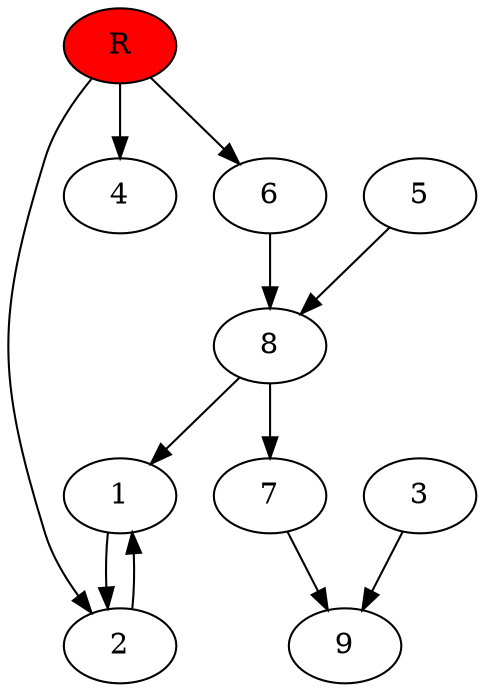 digraph prb5328 {
	1
	2
	3
	4
	5
	6
	7
	8
	R [fillcolor="#ff0000" style=filled]
	1 -> 2
	2 -> 1
	3 -> 9
	5 -> 8
	6 -> 8
	7 -> 9
	8 -> 1
	8 -> 7
	R -> 2
	R -> 4
	R -> 6
}

